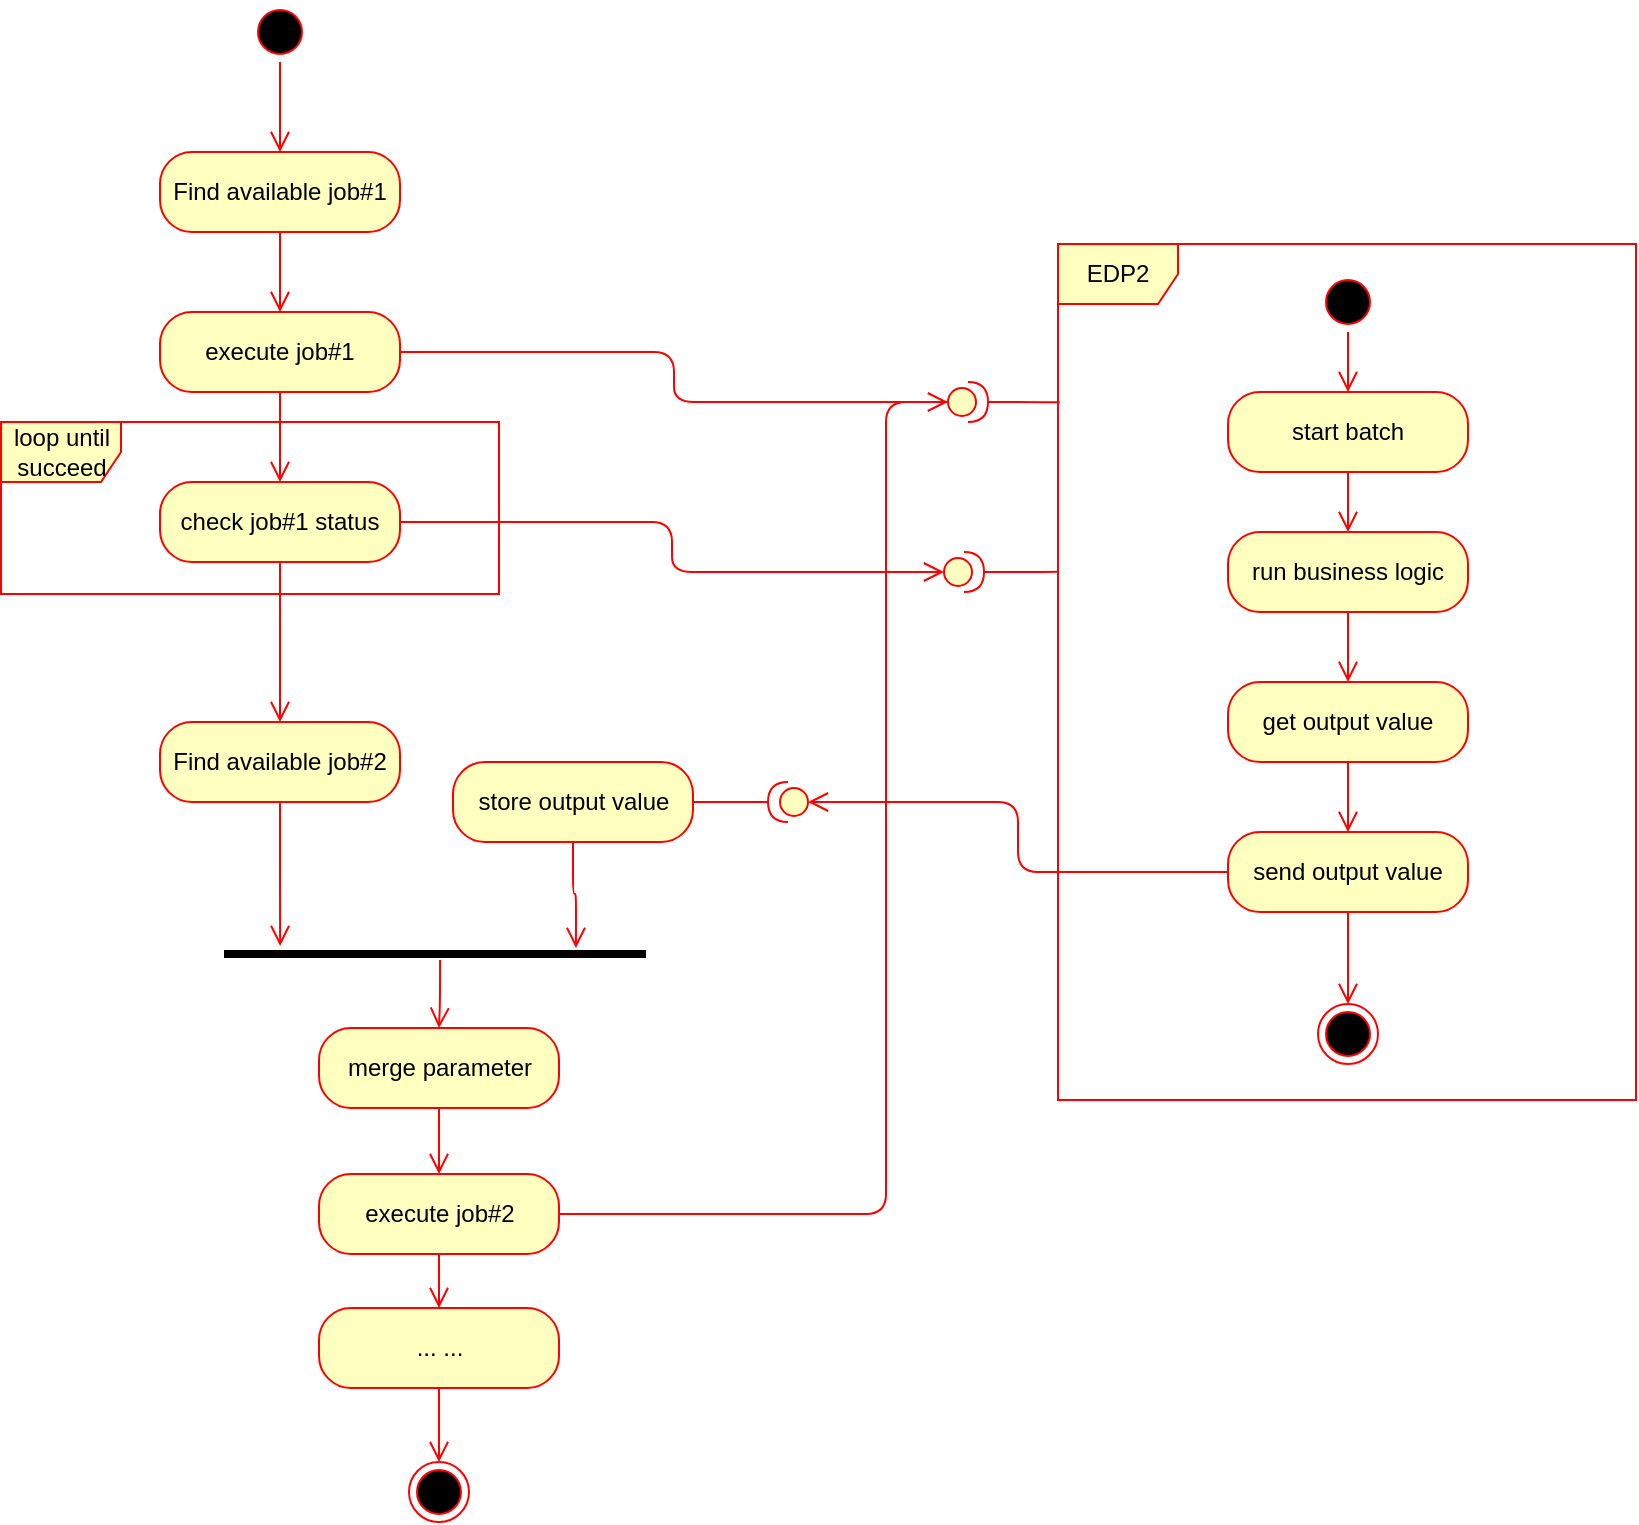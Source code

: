 <mxfile version="10.8.9" type="github"><diagram id="1wgJ7HWgXyqba5gY714C" name="Page-1"><mxGraphModel dx="1009" dy="588" grid="0" gridSize="10" guides="1" tooltips="1" connect="1" arrows="1" fold="1" page="1" pageScale="1" pageWidth="1654" pageHeight="1169" math="0" shadow="0"><root><mxCell id="0"/><mxCell id="1" parent="0"/><mxCell id="rnq84LNdrwPOiFQ5upfv-8" value="" style="ellipse;html=1;shape=startState;fillColor=#000000;strokeColor=#ff0000;" vertex="1" parent="1"><mxGeometry x="170" y="115" width="30" height="30" as="geometry"/></mxCell><mxCell id="rnq84LNdrwPOiFQ5upfv-9" value="" style="edgeStyle=orthogonalEdgeStyle;html=1;verticalAlign=bottom;endArrow=open;endSize=8;strokeColor=#ff0000;" edge="1" source="rnq84LNdrwPOiFQ5upfv-8" parent="1" target="rnq84LNdrwPOiFQ5upfv-10"><mxGeometry relative="1" as="geometry"><mxPoint x="185" y="190" as="targetPoint"/></mxGeometry></mxCell><mxCell id="rnq84LNdrwPOiFQ5upfv-23" value="" style="edgeStyle=orthogonalEdgeStyle;orthogonalLoop=1;jettySize=auto;html=1;endArrow=open;endSize=8;strokeColor=#ff0000;" edge="1" parent="1" source="rnq84LNdrwPOiFQ5upfv-10" target="rnq84LNdrwPOiFQ5upfv-22"><mxGeometry relative="1" as="geometry"/></mxCell><mxCell id="rnq84LNdrwPOiFQ5upfv-10" value="Find available job#1" style="rounded=1;whiteSpace=wrap;html=1;arcSize=40;fontColor=#000000;fillColor=#ffffc0;strokeColor=#ff0000;" vertex="1" parent="1"><mxGeometry x="125" y="190" width="120" height="40" as="geometry"/></mxCell><mxCell id="rnq84LNdrwPOiFQ5upfv-33" style="edgeStyle=orthogonalEdgeStyle;orthogonalLoop=1;jettySize=auto;html=1;entryX=0;entryY=0.5;entryDx=0;entryDy=0;entryPerimeter=0;endArrow=open;endSize=8;strokeColor=#ff0000;" edge="1" parent="1" source="rnq84LNdrwPOiFQ5upfv-22" target="rnq84LNdrwPOiFQ5upfv-31"><mxGeometry relative="1" as="geometry"><mxPoint x="507" y="310" as="targetPoint"/></mxGeometry></mxCell><mxCell id="rnq84LNdrwPOiFQ5upfv-48" value="" style="edgeStyle=orthogonalEdgeStyle;orthogonalLoop=1;jettySize=auto;html=1;endArrow=open;endFill=0;endSize=8;strokeColor=#ff0000;" edge="1" parent="1" source="rnq84LNdrwPOiFQ5upfv-22" target="rnq84LNdrwPOiFQ5upfv-47"><mxGeometry relative="1" as="geometry"/></mxCell><mxCell id="rnq84LNdrwPOiFQ5upfv-22" value="execute job#1&lt;br&gt;" style="rounded=1;whiteSpace=wrap;html=1;arcSize=40;fontColor=#000000;fillColor=#ffffc0;strokeColor=#ff0000;" vertex="1" parent="1"><mxGeometry x="125" y="270" width="120" height="40" as="geometry"/></mxCell><mxCell id="rnq84LNdrwPOiFQ5upfv-55" style="edgeStyle=orthogonalEdgeStyle;orthogonalLoop=1;jettySize=auto;html=1;entryX=0;entryY=0.5;entryDx=0;entryDy=0;entryPerimeter=0;endArrow=open;endFill=0;endSize=8;strokeColor=#ff0000;" edge="1" parent="1" source="rnq84LNdrwPOiFQ5upfv-47" target="rnq84LNdrwPOiFQ5upfv-50"><mxGeometry relative="1" as="geometry"><mxPoint x="486" y="395" as="targetPoint"/></mxGeometry></mxCell><mxCell id="rnq84LNdrwPOiFQ5upfv-63" value="" style="edgeStyle=orthogonalEdgeStyle;orthogonalLoop=1;jettySize=auto;html=1;endArrow=open;endFill=0;endSize=8;strokeColor=#ff0000;" edge="1" parent="1" source="rnq84LNdrwPOiFQ5upfv-47" target="rnq84LNdrwPOiFQ5upfv-62"><mxGeometry relative="1" as="geometry"/></mxCell><mxCell id="rnq84LNdrwPOiFQ5upfv-47" value="check job#1 status&lt;br&gt;" style="rounded=1;whiteSpace=wrap;html=1;arcSize=40;fontColor=#000000;fillColor=#ffffc0;strokeColor=#ff0000;" vertex="1" parent="1"><mxGeometry x="125" y="355" width="120" height="40" as="geometry"/></mxCell><mxCell id="rnq84LNdrwPOiFQ5upfv-82" style="edgeStyle=orthogonalEdgeStyle;orthogonalLoop=1;jettySize=auto;html=1;entryX=0.133;entryY=0;entryDx=0;entryDy=0;entryPerimeter=0;endArrow=open;endFill=0;endSize=8;strokeColor=#ff0000;" edge="1" parent="1" source="rnq84LNdrwPOiFQ5upfv-62" target="rnq84LNdrwPOiFQ5upfv-80"><mxGeometry relative="1" as="geometry"/></mxCell><mxCell id="rnq84LNdrwPOiFQ5upfv-62" value="Find available job#2&lt;br&gt;" style="rounded=1;whiteSpace=wrap;html=1;arcSize=40;fontColor=#000000;fillColor=#ffffc0;strokeColor=#ff0000;" vertex="1" parent="1"><mxGeometry x="125" y="475" width="120" height="40" as="geometry"/></mxCell><mxCell id="rnq84LNdrwPOiFQ5upfv-81" style="edgeStyle=orthogonalEdgeStyle;orthogonalLoop=1;jettySize=auto;html=1;endArrow=open;endFill=0;endSize=8;strokeColor=#ff0000;entryX=0.834;entryY=0.125;entryDx=0;entryDy=0;entryPerimeter=0;" edge="1" parent="1" source="rnq84LNdrwPOiFQ5upfv-77" target="rnq84LNdrwPOiFQ5upfv-80"><mxGeometry relative="1" as="geometry"><mxPoint x="331.5" y="583" as="targetPoint"/></mxGeometry></mxCell><mxCell id="rnq84LNdrwPOiFQ5upfv-93" style="edgeStyle=orthogonalEdgeStyle;orthogonalLoop=1;jettySize=auto;html=1;entryX=1;entryY=0.5;entryDx=0;entryDy=0;entryPerimeter=0;endArrow=none;endFill=0;endSize=8;strokeColor=#ff0000;" edge="1" parent="1" source="rnq84LNdrwPOiFQ5upfv-77" target="rnq84LNdrwPOiFQ5upfv-84"><mxGeometry relative="1" as="geometry"/></mxCell><mxCell id="rnq84LNdrwPOiFQ5upfv-77" value="store output value&lt;br&gt;" style="rounded=1;whiteSpace=wrap;html=1;arcSize=40;fontColor=#000000;fillColor=#ffffc0;strokeColor=#ff0000;" vertex="1" parent="1"><mxGeometry x="271.5" y="495" width="120" height="40" as="geometry"/></mxCell><mxCell id="rnq84LNdrwPOiFQ5upfv-88" style="edgeStyle=orthogonalEdgeStyle;orthogonalLoop=1;jettySize=auto;html=1;endArrow=open;endFill=0;endSize=8;strokeColor=#ff0000;exitX=0.512;exitY=0.875;exitDx=0;exitDy=0;exitPerimeter=0;" edge="1" parent="1" source="rnq84LNdrwPOiFQ5upfv-80" target="rnq84LNdrwPOiFQ5upfv-64"><mxGeometry relative="1" as="geometry"/></mxCell><mxCell id="rnq84LNdrwPOiFQ5upfv-90" value="" style="edgeStyle=orthogonalEdgeStyle;orthogonalLoop=1;jettySize=auto;html=1;endArrow=open;endFill=0;endSize=8;strokeColor=#ff0000;" edge="1" parent="1" source="rnq84LNdrwPOiFQ5upfv-64" target="rnq84LNdrwPOiFQ5upfv-89"><mxGeometry relative="1" as="geometry"/></mxCell><mxCell id="rnq84LNdrwPOiFQ5upfv-64" value="merge parameter&lt;br&gt;" style="rounded=1;whiteSpace=wrap;html=1;arcSize=40;fontColor=#000000;fillColor=#ffffc0;strokeColor=#ff0000;" vertex="1" parent="1"><mxGeometry x="204.5" y="628" width="120" height="40" as="geometry"/></mxCell><mxCell id="rnq84LNdrwPOiFQ5upfv-94" style="edgeStyle=orthogonalEdgeStyle;orthogonalLoop=1;jettySize=auto;html=1;entryX=0;entryY=0.5;entryDx=0;entryDy=0;entryPerimeter=0;endArrow=none;endFill=0;endSize=8;strokeColor=#ff0000;" edge="1" parent="1" source="rnq84LNdrwPOiFQ5upfv-89" target="rnq84LNdrwPOiFQ5upfv-31"><mxGeometry relative="1" as="geometry"><Array as="points"><mxPoint x="488" y="721"/><mxPoint x="488" y="315"/></Array></mxGeometry></mxCell><mxCell id="rnq84LNdrwPOiFQ5upfv-96" value="" style="edgeStyle=orthogonalEdgeStyle;orthogonalLoop=1;jettySize=auto;html=1;endArrow=open;endFill=0;endSize=8;strokeColor=#ff0000;" edge="1" parent="1" source="rnq84LNdrwPOiFQ5upfv-89" target="rnq84LNdrwPOiFQ5upfv-95"><mxGeometry relative="1" as="geometry"/></mxCell><mxCell id="rnq84LNdrwPOiFQ5upfv-89" value="execute job#2&lt;br&gt;" style="rounded=1;whiteSpace=wrap;html=1;arcSize=40;fontColor=#000000;fillColor=#ffffc0;strokeColor=#ff0000;" vertex="1" parent="1"><mxGeometry x="204.5" y="701" width="120" height="40" as="geometry"/></mxCell><mxCell id="rnq84LNdrwPOiFQ5upfv-98" style="edgeStyle=orthogonalEdgeStyle;orthogonalLoop=1;jettySize=auto;html=1;endArrow=open;endFill=0;endSize=8;strokeColor=#ff0000;" edge="1" parent="1" source="rnq84LNdrwPOiFQ5upfv-95" target="rnq84LNdrwPOiFQ5upfv-97"><mxGeometry relative="1" as="geometry"/></mxCell><mxCell id="rnq84LNdrwPOiFQ5upfv-95" value="... ...&lt;br&gt;" style="rounded=1;whiteSpace=wrap;html=1;arcSize=40;fontColor=#000000;fillColor=#ffffc0;strokeColor=#ff0000;" vertex="1" parent="1"><mxGeometry x="204.5" y="768" width="120" height="40" as="geometry"/></mxCell><mxCell id="rnq84LNdrwPOiFQ5upfv-87" style="edgeStyle=orthogonalEdgeStyle;orthogonalLoop=1;jettySize=auto;html=1;entryX=0;entryY=0.5;entryDx=0;entryDy=0;entryPerimeter=0;endArrow=open;endFill=0;endSize=8;strokeColor=#ff0000;" edge="1" parent="1" source="rnq84LNdrwPOiFQ5upfv-56" target="rnq84LNdrwPOiFQ5upfv-84"><mxGeometry relative="1" as="geometry"><mxPoint x="416" y="515" as="targetPoint"/></mxGeometry></mxCell><mxCell id="rnq84LNdrwPOiFQ5upfv-76" value="loop until succeed" style="shape=umlFrame;whiteSpace=wrap;html=1;rounded=1;strokeColor=#ff0000;fillColor=#ffffc0;" vertex="1" parent="1"><mxGeometry x="45.5" y="325" width="249" height="86" as="geometry"/></mxCell><mxCell id="rnq84LNdrwPOiFQ5upfv-80" value="" style="line;strokeWidth=4;fillColor=none;align=left;verticalAlign=middle;spacingTop=-1;spacingLeft=3;spacingRight=3;rotatable=0;labelPosition=right;points=[];portConstraint=eastwest;rounded=1;html=1;" vertex="1" parent="1"><mxGeometry x="157" y="587" width="211" height="8" as="geometry"/></mxCell><mxCell id="rnq84LNdrwPOiFQ5upfv-84" value="" style="shape=providedRequiredInterface;html=1;verticalLabelPosition=bottom;rounded=1;strokeColor=#ff0000;fillColor=#ffffc0;direction=west;" vertex="1" parent="1"><mxGeometry x="429" y="505" width="20" height="20" as="geometry"/></mxCell><mxCell id="rnq84LNdrwPOiFQ5upfv-92" value="" style="group" vertex="1" connectable="0" parent="1"><mxGeometry x="517" y="236" width="346" height="428" as="geometry"/></mxCell><mxCell id="rnq84LNdrwPOiFQ5upfv-30" value="EDP2" style="shape=umlFrame;whiteSpace=wrap;html=1;rounded=1;strokeColor=#ff0000;fillColor=#ffffc0;" vertex="1" parent="rnq84LNdrwPOiFQ5upfv-92"><mxGeometry x="57" width="289" height="428" as="geometry"/></mxCell><mxCell id="rnq84LNdrwPOiFQ5upfv-46" style="edgeStyle=orthogonalEdgeStyle;orthogonalLoop=1;jettySize=auto;html=1;endArrow=none;endSize=8;strokeColor=#ff0000;endFill=0;entryX=0.003;entryY=0.185;entryDx=0;entryDy=0;entryPerimeter=0;" edge="1" parent="rnq84LNdrwPOiFQ5upfv-92" source="rnq84LNdrwPOiFQ5upfv-31" target="rnq84LNdrwPOiFQ5upfv-30"><mxGeometry relative="1" as="geometry"><mxPoint x="47" y="79" as="targetPoint"/></mxGeometry></mxCell><mxCell id="rnq84LNdrwPOiFQ5upfv-31" value="" style="shape=providedRequiredInterface;html=1;verticalLabelPosition=bottom;rounded=1;strokeColor=#ff0000;fillColor=#ffffc0;" vertex="1" parent="rnq84LNdrwPOiFQ5upfv-92"><mxGeometry x="2" y="69" width="20" height="20" as="geometry"/></mxCell><mxCell id="rnq84LNdrwPOiFQ5upfv-35" value="" style="ellipse;html=1;shape=startState;fillColor=#000000;strokeColor=#ff0000;" vertex="1" parent="rnq84LNdrwPOiFQ5upfv-92"><mxGeometry x="187" y="14" width="30" height="30" as="geometry"/></mxCell><mxCell id="rnq84LNdrwPOiFQ5upfv-36" value="start batch" style="rounded=1;whiteSpace=wrap;html=1;arcSize=40;fontColor=#000000;fillColor=#ffffc0;strokeColor=#ff0000;" vertex="1" parent="rnq84LNdrwPOiFQ5upfv-92"><mxGeometry x="142" y="74" width="120" height="40" as="geometry"/></mxCell><mxCell id="rnq84LNdrwPOiFQ5upfv-38" style="edgeStyle=orthogonalEdgeStyle;orthogonalLoop=1;jettySize=auto;html=1;endArrow=open;endSize=8;strokeColor=#ff0000;" edge="1" parent="rnq84LNdrwPOiFQ5upfv-92" source="rnq84LNdrwPOiFQ5upfv-35" target="rnq84LNdrwPOiFQ5upfv-36"><mxGeometry relative="1" as="geometry"/></mxCell><mxCell id="rnq84LNdrwPOiFQ5upfv-39" value="run business logic" style="rounded=1;whiteSpace=wrap;html=1;arcSize=40;fontColor=#000000;fillColor=#ffffc0;strokeColor=#ff0000;" vertex="1" parent="rnq84LNdrwPOiFQ5upfv-92"><mxGeometry x="142" y="144" width="120" height="40" as="geometry"/></mxCell><mxCell id="rnq84LNdrwPOiFQ5upfv-40" value="" style="edgeStyle=orthogonalEdgeStyle;orthogonalLoop=1;jettySize=auto;html=1;endArrow=open;endSize=8;strokeColor=#ff0000;" edge="1" parent="rnq84LNdrwPOiFQ5upfv-92" source="rnq84LNdrwPOiFQ5upfv-36" target="rnq84LNdrwPOiFQ5upfv-39"><mxGeometry relative="1" as="geometry"/></mxCell><mxCell id="rnq84LNdrwPOiFQ5upfv-43" value="get output value" style="rounded=1;whiteSpace=wrap;html=1;arcSize=40;fontColor=#000000;fillColor=#ffffc0;strokeColor=#ff0000;" vertex="1" parent="rnq84LNdrwPOiFQ5upfv-92"><mxGeometry x="142" y="219" width="120" height="40" as="geometry"/></mxCell><mxCell id="rnq84LNdrwPOiFQ5upfv-56" value="send output value" style="rounded=1;whiteSpace=wrap;html=1;arcSize=40;fontColor=#000000;fillColor=#ffffc0;strokeColor=#ff0000;" vertex="1" parent="rnq84LNdrwPOiFQ5upfv-92"><mxGeometry x="142" y="294" width="120" height="40" as="geometry"/></mxCell><mxCell id="rnq84LNdrwPOiFQ5upfv-57" value="" style="edgeStyle=orthogonalEdgeStyle;orthogonalLoop=1;jettySize=auto;html=1;endArrow=open;endFill=0;endSize=8;strokeColor=#ff0000;" edge="1" parent="rnq84LNdrwPOiFQ5upfv-92" source="rnq84LNdrwPOiFQ5upfv-43" target="rnq84LNdrwPOiFQ5upfv-56"><mxGeometry relative="1" as="geometry"/></mxCell><mxCell id="rnq84LNdrwPOiFQ5upfv-44" value="" style="edgeStyle=orthogonalEdgeStyle;orthogonalLoop=1;jettySize=auto;html=1;endArrow=open;endSize=8;strokeColor=#ff0000;" edge="1" parent="rnq84LNdrwPOiFQ5upfv-92" source="rnq84LNdrwPOiFQ5upfv-39" target="rnq84LNdrwPOiFQ5upfv-43"><mxGeometry relative="1" as="geometry"/></mxCell><mxCell id="rnq84LNdrwPOiFQ5upfv-52" value="" style="group" vertex="1" connectable="0" parent="rnq84LNdrwPOiFQ5upfv-92"><mxGeometry y="154" width="20" height="20" as="geometry"/></mxCell><mxCell id="rnq84LNdrwPOiFQ5upfv-50" value="" style="shape=providedRequiredInterface;html=1;verticalLabelPosition=bottom;rounded=1;strokeColor=#ff0000;fillColor=#ffffc0;" vertex="1" parent="rnq84LNdrwPOiFQ5upfv-52"><mxGeometry width="20" height="20" as="geometry"/></mxCell><mxCell id="rnq84LNdrwPOiFQ5upfv-51" style="edgeStyle=orthogonalEdgeStyle;orthogonalLoop=1;jettySize=auto;html=1;entryX=0;entryY=0.383;entryDx=0;entryDy=0;entryPerimeter=0;endArrow=none;endFill=0;endSize=8;strokeColor=#ff0000;" edge="1" parent="rnq84LNdrwPOiFQ5upfv-92" source="rnq84LNdrwPOiFQ5upfv-50" target="rnq84LNdrwPOiFQ5upfv-30"><mxGeometry relative="1" as="geometry"/></mxCell><mxCell id="rnq84LNdrwPOiFQ5upfv-58" value="" style="ellipse;html=1;shape=endState;fillColor=#000000;strokeColor=#ff0000;rounded=1;" vertex="1" parent="rnq84LNdrwPOiFQ5upfv-92"><mxGeometry x="187" y="380" width="30" height="30" as="geometry"/></mxCell><mxCell id="rnq84LNdrwPOiFQ5upfv-59" style="edgeStyle=orthogonalEdgeStyle;orthogonalLoop=1;jettySize=auto;html=1;endArrow=open;endFill=0;endSize=8;strokeColor=#ff0000;" edge="1" parent="rnq84LNdrwPOiFQ5upfv-92" source="rnq84LNdrwPOiFQ5upfv-56" target="rnq84LNdrwPOiFQ5upfv-58"><mxGeometry relative="1" as="geometry"/></mxCell><mxCell id="rnq84LNdrwPOiFQ5upfv-97" value="" style="ellipse;html=1;shape=endState;fillColor=#000000;strokeColor=#ff0000;rounded=1;" vertex="1" parent="1"><mxGeometry x="249.5" y="845" width="30" height="30" as="geometry"/></mxCell></root></mxGraphModel></diagram></mxfile>